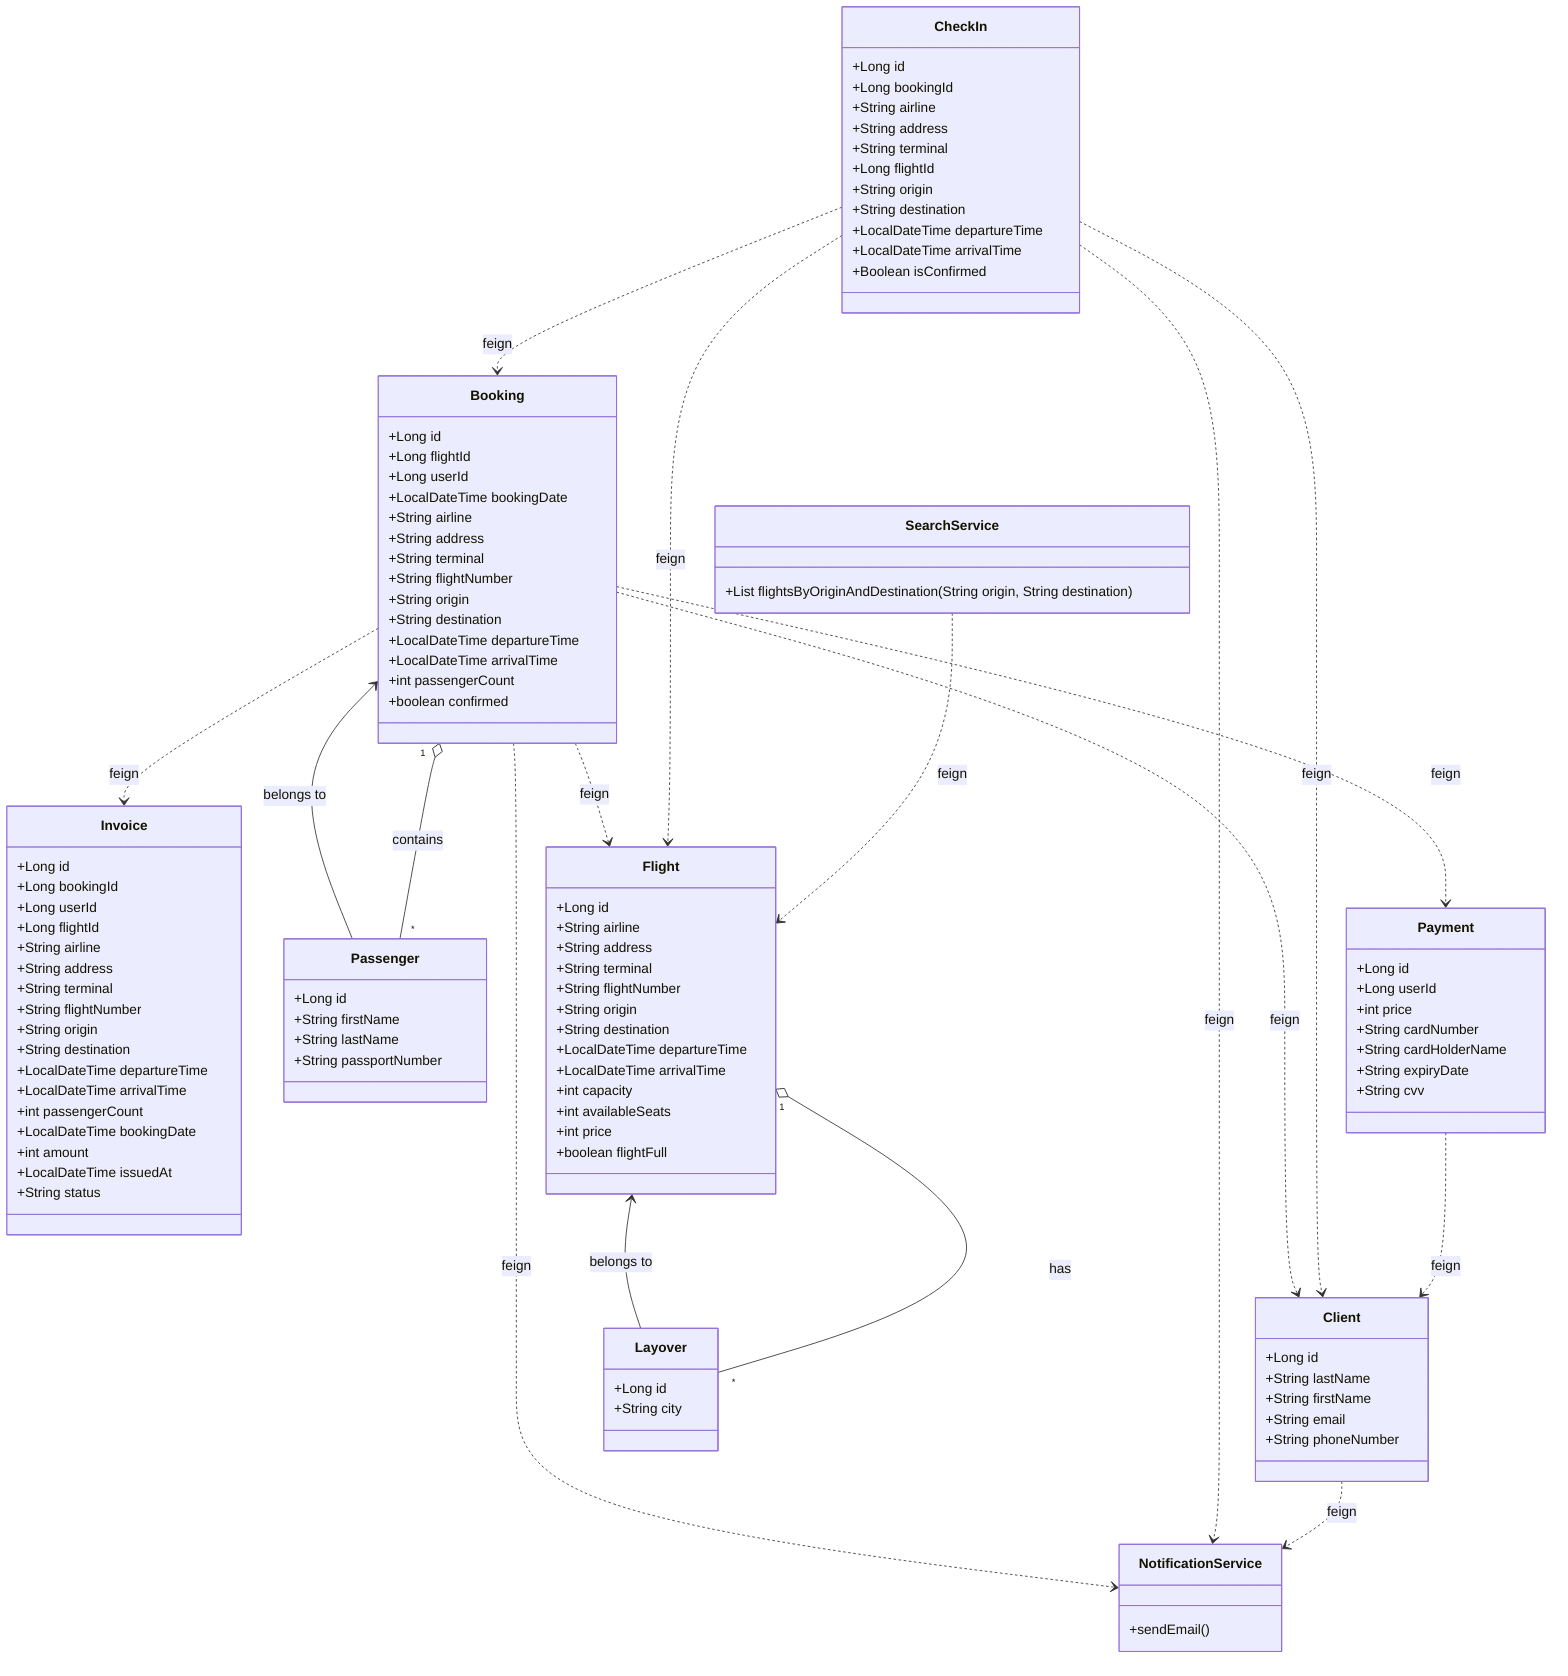 classDiagram
    class Invoice {
        +Long id
        +Long bookingId
        +Long userId
        +Long flightId
        +String airline
        +String address
        +String terminal
        +String flightNumber
        +String origin
        +String destination
        +LocalDateTime departureTime
        +LocalDateTime arrivalTime
        +int passengerCount
        +LocalDateTime bookingDate
        +int amount
        +LocalDateTime issuedAt
        +String status
    }
 
    class Booking {
        +Long id
        +Long flightId
        +Long userId
        +LocalDateTime bookingDate
        +String airline
        +String address
        +String terminal
        +String flightNumber
        +String origin
        +String destination
        +LocalDateTime departureTime
        +LocalDateTime arrivalTime
        +int passengerCount
        +boolean confirmed
    }
 
    class Passenger {
        +Long id
        +String firstName
        +String lastName
        +String passportNumber
    }
 
    class CheckIn {
        +Long id
        +Long bookingId
        +String airline
        +String address
        +String terminal
        +Long flightId
        +String origin
        +String destination
        +LocalDateTime departureTime
        +LocalDateTime arrivalTime
        +Boolean isConfirmed
    }
 
    class Client {
        +Long id
        +String lastName
        +String firstName
        +String email
        +String phoneNumber
    }
 
    class Flight {
        +Long id
        +String airline
        +String address
        +String terminal
        +String flightNumber
        +String origin
        +String destination
        +LocalDateTime departureTime
        +LocalDateTime arrivalTime
        +int capacity
        +int availableSeats
        +int price
        +boolean flightFull
    }
 
    class Layover {
        +Long id
        +String city
    }
 
    class Payment {
        +Long id
        +Long userId
        +int price
        +String cardNumber
        +String cardHolderName
        +String expiryDate
        +String cvv
    }
 
    class SearchService {
        +List<Flight> flightsByOriginAndDestination(String origin, String destination)
    }
 
    class NotificationService {
        +sendEmail()
    }
 
    %% Associations entités
    Booking "1" o-- "*" Passenger : contains
    Flight "1" o-- "*" Layover : has
    Passenger --> Booking : belongs to
    Layover --> Flight : belongs to
 
    %% Dépendances Feign (utilisation services)
    Client ..> NotificationService : feign
    Payment ..> Client : feign
    SearchService ..> Flight : feign
    CheckIn ..> Booking : feign
    CheckIn ..> Client : feign
    CheckIn ..> Flight : feign
    CheckIn ..> NotificationService : feign
    Booking ..> Invoice : feign
    Booking ..> Client : feign
    Booking ..> Flight : feign
    Booking ..> NotificationService : feign
    Booking ..> Payment : feign